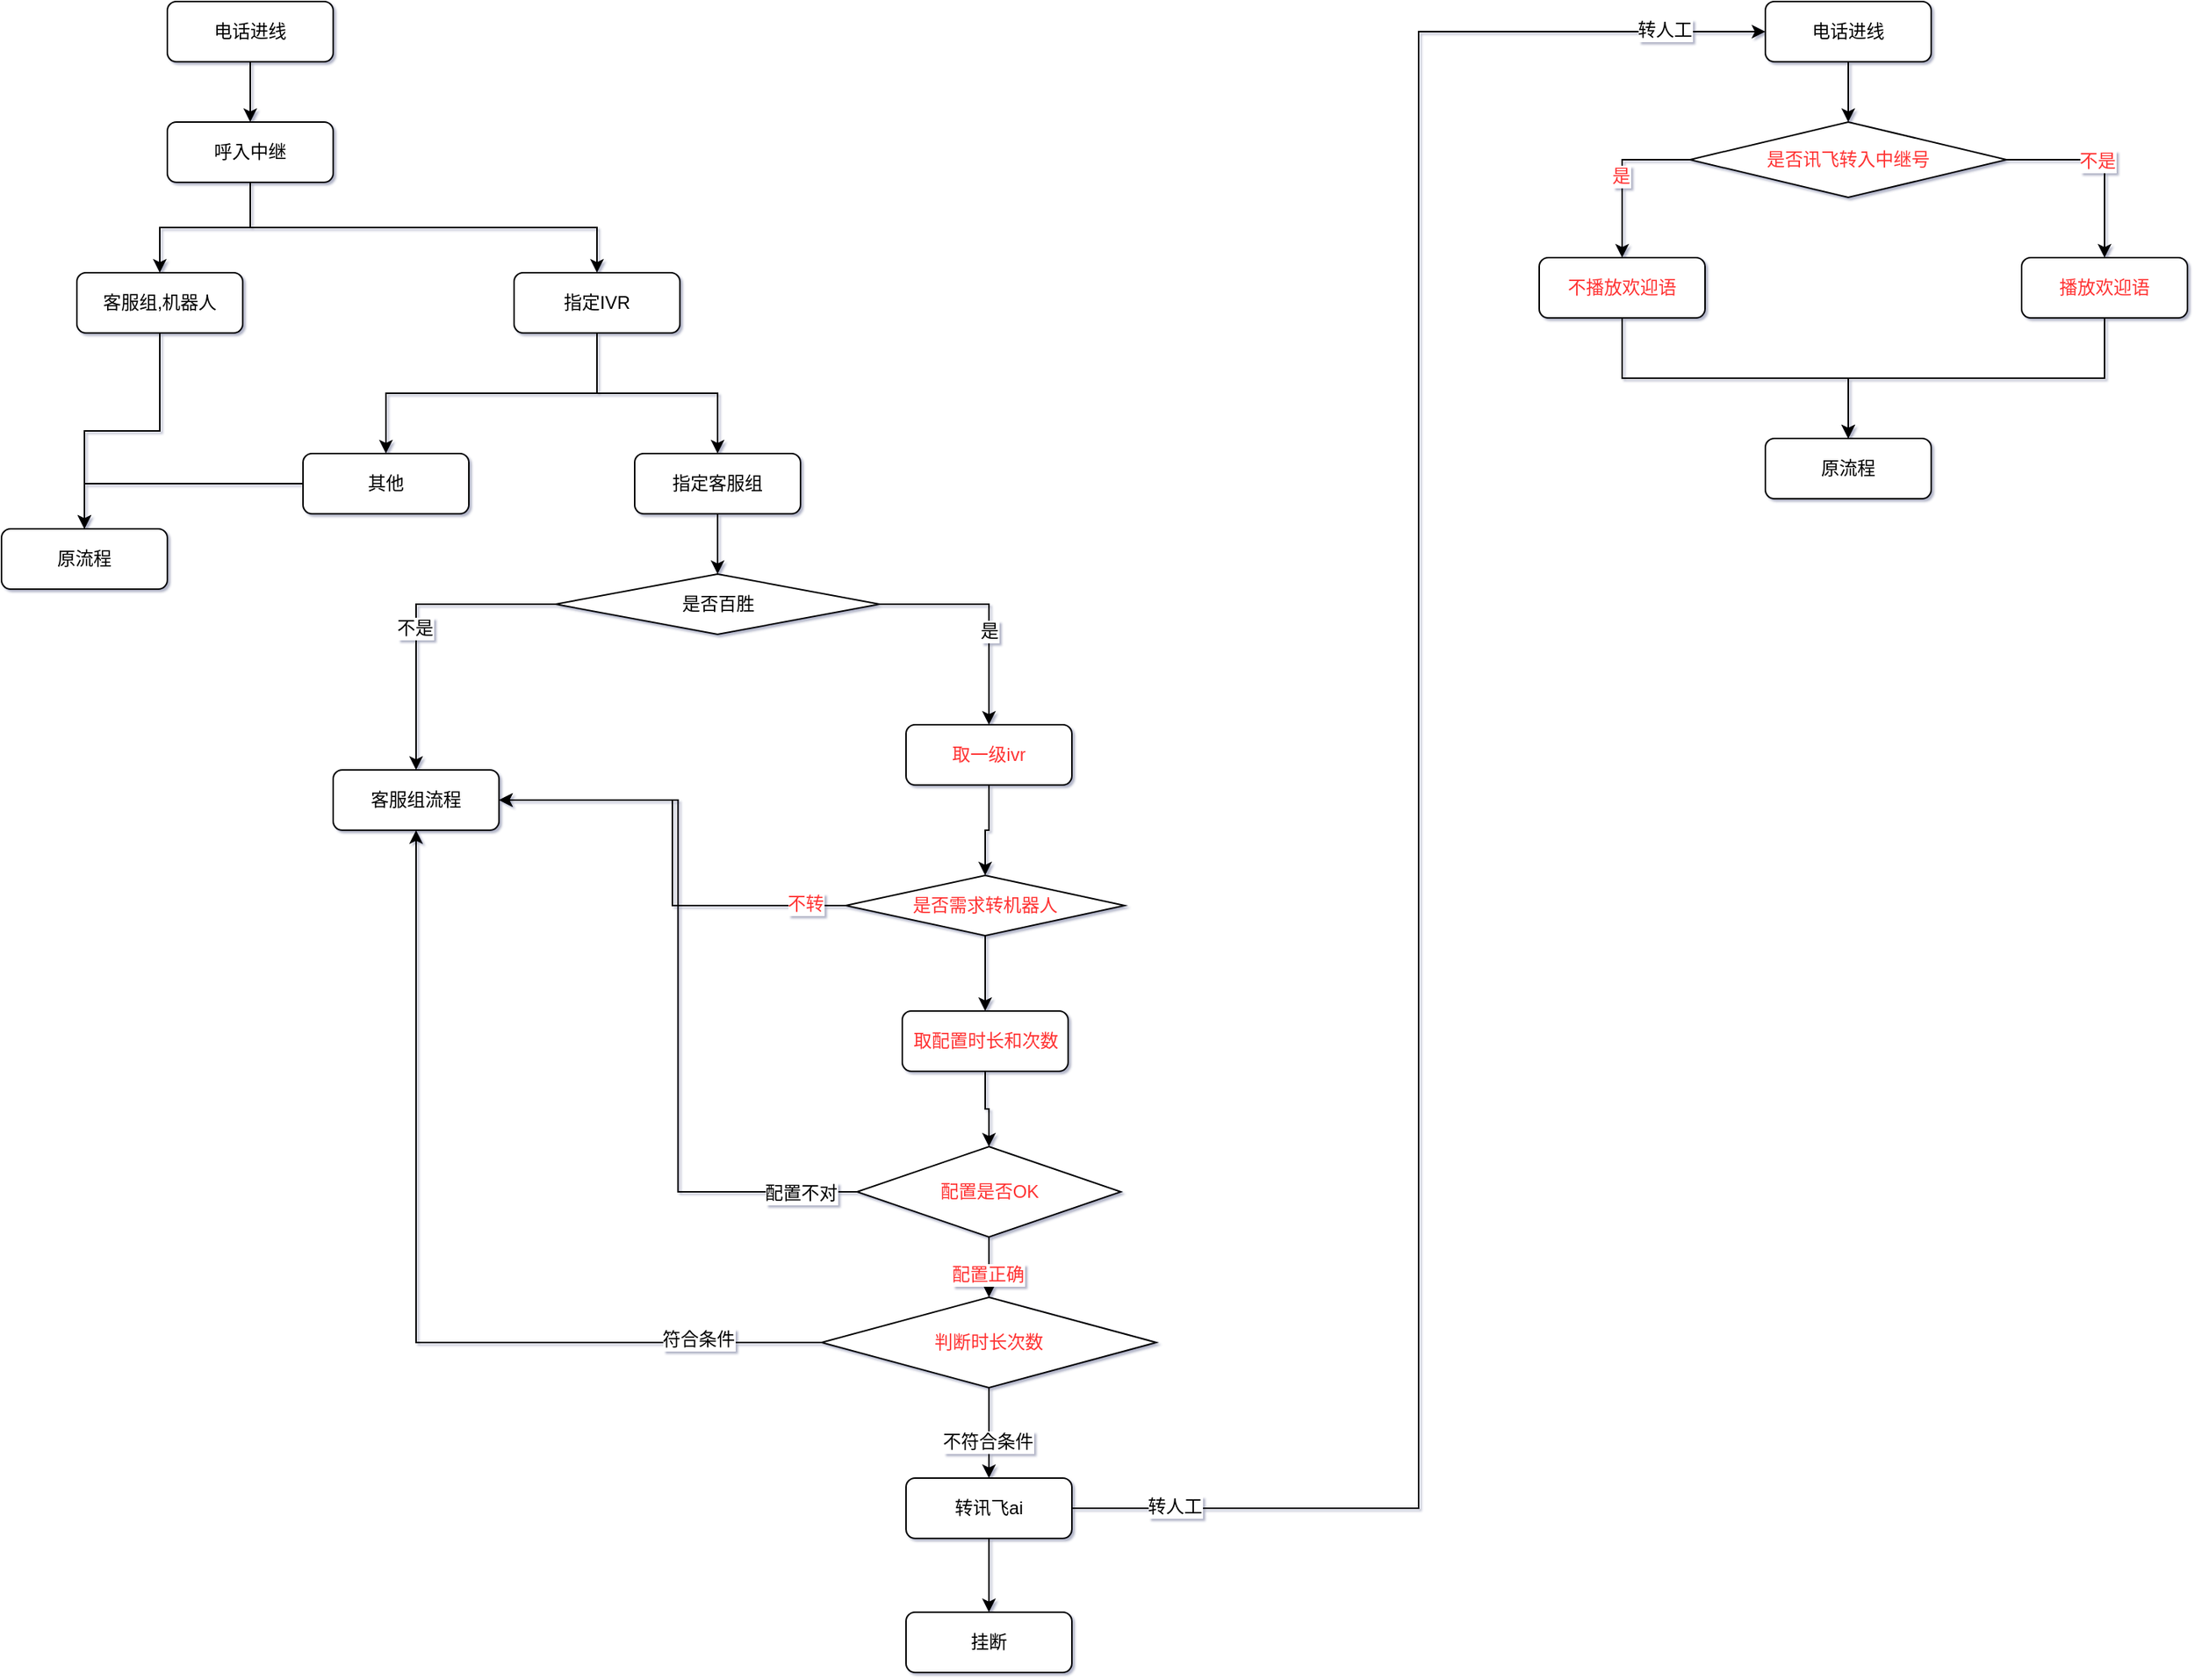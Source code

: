 <mxfile version="12.8.8" type="github">
  <diagram id="C5RBs43oDa-KdzZeNtuy" name="Page-1">
    <mxGraphModel dx="946" dy="614" grid="0" gridSize="10" guides="1" tooltips="1" connect="1" arrows="1" fold="1" page="0" pageScale="1" pageWidth="827" pageHeight="1169" math="0" shadow="1">
      <root>
        <mxCell id="WIyWlLk6GJQsqaUBKTNV-0" />
        <mxCell id="WIyWlLk6GJQsqaUBKTNV-1" parent="WIyWlLk6GJQsqaUBKTNV-0" />
        <mxCell id="DgwdJXA7-o1pG_H-G2qy-17" style="edgeStyle=orthogonalEdgeStyle;rounded=0;orthogonalLoop=1;jettySize=auto;html=1;entryX=0.5;entryY=0;entryDx=0;entryDy=0;" parent="WIyWlLk6GJQsqaUBKTNV-1" source="r4Hwn1u0T0DXnmL0rmY5-0" target="r4Hwn1u0T0DXnmL0rmY5-1" edge="1">
          <mxGeometry relative="1" as="geometry" />
        </mxCell>
        <mxCell id="r4Hwn1u0T0DXnmL0rmY5-0" value="电话进线" style="rounded=1;whiteSpace=wrap;html=1;" parent="WIyWlLk6GJQsqaUBKTNV-1" vertex="1">
          <mxGeometry x="140" y="100" width="110" height="40" as="geometry" />
        </mxCell>
        <mxCell id="DgwdJXA7-o1pG_H-G2qy-15" style="edgeStyle=orthogonalEdgeStyle;rounded=0;orthogonalLoop=1;jettySize=auto;html=1;entryX=0.5;entryY=0;entryDx=0;entryDy=0;" parent="WIyWlLk6GJQsqaUBKTNV-1" source="r4Hwn1u0T0DXnmL0rmY5-1" target="r4Hwn1u0T0DXnmL0rmY5-2" edge="1">
          <mxGeometry relative="1" as="geometry" />
        </mxCell>
        <mxCell id="DgwdJXA7-o1pG_H-G2qy-16" style="edgeStyle=orthogonalEdgeStyle;rounded=0;orthogonalLoop=1;jettySize=auto;html=1;exitX=0.5;exitY=1;exitDx=0;exitDy=0;" parent="WIyWlLk6GJQsqaUBKTNV-1" source="r4Hwn1u0T0DXnmL0rmY5-1" target="r4Hwn1u0T0DXnmL0rmY5-3" edge="1">
          <mxGeometry relative="1" as="geometry" />
        </mxCell>
        <mxCell id="r4Hwn1u0T0DXnmL0rmY5-1" value="呼入中继" style="rounded=1;whiteSpace=wrap;html=1;imageWidth=18;" parent="WIyWlLk6GJQsqaUBKTNV-1" vertex="1">
          <mxGeometry x="140" y="180" width="110" height="40" as="geometry" />
        </mxCell>
        <mxCell id="DgwdJXA7-o1pG_H-G2qy-14" style="edgeStyle=orthogonalEdgeStyle;rounded=0;orthogonalLoop=1;jettySize=auto;html=1;" parent="WIyWlLk6GJQsqaUBKTNV-1" source="r4Hwn1u0T0DXnmL0rmY5-2" target="r4Hwn1u0T0DXnmL0rmY5-4" edge="1">
          <mxGeometry relative="1" as="geometry" />
        </mxCell>
        <mxCell id="r4Hwn1u0T0DXnmL0rmY5-2" value="客服组,机器人" style="rounded=1;whiteSpace=wrap;html=1;imageWidth=18;" parent="WIyWlLk6GJQsqaUBKTNV-1" vertex="1">
          <mxGeometry x="80" y="280" width="110" height="40" as="geometry" />
        </mxCell>
        <mxCell id="DgwdJXA7-o1pG_H-G2qy-0" style="rounded=0;orthogonalLoop=1;jettySize=auto;html=1;entryX=0.5;entryY=0;entryDx=0;entryDy=0;exitX=0.5;exitY=1;exitDx=0;exitDy=0;edgeStyle=orthogonalEdgeStyle;" parent="WIyWlLk6GJQsqaUBKTNV-1" source="r4Hwn1u0T0DXnmL0rmY5-3" target="r4Hwn1u0T0DXnmL0rmY5-6" edge="1">
          <mxGeometry relative="1" as="geometry" />
        </mxCell>
        <mxCell id="DgwdJXA7-o1pG_H-G2qy-11" style="edgeStyle=orthogonalEdgeStyle;rounded=0;orthogonalLoop=1;jettySize=auto;html=1;entryX=0.5;entryY=0;entryDx=0;entryDy=0;exitX=0.5;exitY=1;exitDx=0;exitDy=0;" parent="WIyWlLk6GJQsqaUBKTNV-1" source="r4Hwn1u0T0DXnmL0rmY5-3" target="r4Hwn1u0T0DXnmL0rmY5-5" edge="1">
          <mxGeometry relative="1" as="geometry" />
        </mxCell>
        <mxCell id="r4Hwn1u0T0DXnmL0rmY5-3" value="指定IVR" style="rounded=1;whiteSpace=wrap;html=1;imageWidth=18;" parent="WIyWlLk6GJQsqaUBKTNV-1" vertex="1">
          <mxGeometry x="370" y="280" width="110" height="40" as="geometry" />
        </mxCell>
        <mxCell id="r4Hwn1u0T0DXnmL0rmY5-4" value="原流程" style="rounded=1;whiteSpace=wrap;html=1;imageWidth=18;" parent="WIyWlLk6GJQsqaUBKTNV-1" vertex="1">
          <mxGeometry x="30" y="450" width="110" height="40" as="geometry" />
        </mxCell>
        <mxCell id="DgwdJXA7-o1pG_H-G2qy-13" style="edgeStyle=orthogonalEdgeStyle;rounded=0;orthogonalLoop=1;jettySize=auto;html=1;" parent="WIyWlLk6GJQsqaUBKTNV-1" source="r4Hwn1u0T0DXnmL0rmY5-5" target="r4Hwn1u0T0DXnmL0rmY5-4" edge="1">
          <mxGeometry relative="1" as="geometry" />
        </mxCell>
        <mxCell id="r4Hwn1u0T0DXnmL0rmY5-5" value="其他" style="rounded=1;whiteSpace=wrap;html=1;imageWidth=18;" parent="WIyWlLk6GJQsqaUBKTNV-1" vertex="1">
          <mxGeometry x="230" y="400" width="110" height="40" as="geometry" />
        </mxCell>
        <mxCell id="DgwdJXA7-o1pG_H-G2qy-12" style="edgeStyle=orthogonalEdgeStyle;rounded=0;orthogonalLoop=1;jettySize=auto;html=1;exitX=0.5;exitY=1;exitDx=0;exitDy=0;entryX=0.5;entryY=0;entryDx=0;entryDy=0;" parent="WIyWlLk6GJQsqaUBKTNV-1" source="r4Hwn1u0T0DXnmL0rmY5-6" target="DgwdJXA7-o1pG_H-G2qy-4" edge="1">
          <mxGeometry relative="1" as="geometry" />
        </mxCell>
        <mxCell id="r4Hwn1u0T0DXnmL0rmY5-6" value="指定客服组" style="rounded=1;whiteSpace=wrap;html=1;imageWidth=18;" parent="WIyWlLk6GJQsqaUBKTNV-1" vertex="1">
          <mxGeometry x="450" y="400" width="110" height="40" as="geometry" />
        </mxCell>
        <mxCell id="DgwdJXA7-o1pG_H-G2qy-18" style="edgeStyle=orthogonalEdgeStyle;rounded=0;orthogonalLoop=1;jettySize=auto;html=1;entryX=0.5;entryY=0;entryDx=0;entryDy=0;fontColor=#FF3333;labelBorderColor=none;" parent="WIyWlLk6GJQsqaUBKTNV-1" source="DgwdJXA7-o1pG_H-G2qy-1" target="DgwdJXA7-o1pG_H-G2qy-10" edge="1">
          <mxGeometry relative="1" as="geometry" />
        </mxCell>
        <mxCell id="DgwdJXA7-o1pG_H-G2qy-1" value="取一级ivr" style="rounded=1;whiteSpace=wrap;html=1;imageWidth=18;fontColor=#FF3333;labelBorderColor=none;" parent="WIyWlLk6GJQsqaUBKTNV-1" vertex="1">
          <mxGeometry x="630" y="580" width="110" height="40" as="geometry" />
        </mxCell>
        <mxCell id="DgwdJXA7-o1pG_H-G2qy-6" style="edgeStyle=orthogonalEdgeStyle;rounded=0;orthogonalLoop=1;jettySize=auto;html=1;entryX=0.5;entryY=0;entryDx=0;entryDy=0;" parent="WIyWlLk6GJQsqaUBKTNV-1" source="DgwdJXA7-o1pG_H-G2qy-4" target="DgwdJXA7-o1pG_H-G2qy-5" edge="1">
          <mxGeometry relative="1" as="geometry" />
        </mxCell>
        <mxCell id="DgwdJXA7-o1pG_H-G2qy-7" value="不是" style="text;html=1;align=center;verticalAlign=middle;resizable=0;points=[];labelBackgroundColor=#ffffff;" parent="DgwdJXA7-o1pG_H-G2qy-6" vertex="1" connectable="0">
          <mxGeometry x="-0.086" y="16" relative="1" as="geometry">
            <mxPoint x="-17" y="16" as="offset" />
          </mxGeometry>
        </mxCell>
        <mxCell id="DgwdJXA7-o1pG_H-G2qy-8" style="edgeStyle=orthogonalEdgeStyle;rounded=0;orthogonalLoop=1;jettySize=auto;html=1;entryX=0.5;entryY=0;entryDx=0;entryDy=0;" parent="WIyWlLk6GJQsqaUBKTNV-1" source="DgwdJXA7-o1pG_H-G2qy-4" target="DgwdJXA7-o1pG_H-G2qy-1" edge="1">
          <mxGeometry relative="1" as="geometry" />
        </mxCell>
        <mxCell id="DgwdJXA7-o1pG_H-G2qy-9" value="是" style="text;html=1;align=center;verticalAlign=middle;resizable=0;points=[];labelBackgroundColor=#ffffff;" parent="DgwdJXA7-o1pG_H-G2qy-8" vertex="1" connectable="0">
          <mxGeometry x="-0.062" y="-18" relative="1" as="geometry">
            <mxPoint x="1" as="offset" />
          </mxGeometry>
        </mxCell>
        <mxCell id="DgwdJXA7-o1pG_H-G2qy-4" value="是否百胜" style="rhombus;whiteSpace=wrap;html=1;" parent="WIyWlLk6GJQsqaUBKTNV-1" vertex="1">
          <mxGeometry x="397.5" y="480" width="215" height="40" as="geometry" />
        </mxCell>
        <mxCell id="DgwdJXA7-o1pG_H-G2qy-5" value="客服组流程" style="rounded=1;whiteSpace=wrap;html=1;imageWidth=18;" parent="WIyWlLk6GJQsqaUBKTNV-1" vertex="1">
          <mxGeometry x="250" y="610" width="110" height="40" as="geometry" />
        </mxCell>
        <mxCell id="DgwdJXA7-o1pG_H-G2qy-19" style="edgeStyle=orthogonalEdgeStyle;rounded=0;orthogonalLoop=1;jettySize=auto;html=1;entryX=1;entryY=0.5;entryDx=0;entryDy=0;" parent="WIyWlLk6GJQsqaUBKTNV-1" source="DgwdJXA7-o1pG_H-G2qy-10" target="DgwdJXA7-o1pG_H-G2qy-5" edge="1">
          <mxGeometry relative="1" as="geometry" />
        </mxCell>
        <mxCell id="DgwdJXA7-o1pG_H-G2qy-35" value="不转" style="text;html=1;align=center;verticalAlign=middle;resizable=0;points=[];labelBackgroundColor=#ffffff;fontColor=#FF3333;labelBorderColor=none;" parent="DgwdJXA7-o1pG_H-G2qy-19" vertex="1" connectable="0">
          <mxGeometry x="-0.82" y="-1" relative="1" as="geometry">
            <mxPoint as="offset" />
          </mxGeometry>
        </mxCell>
        <mxCell id="DgwdJXA7-o1pG_H-G2qy-24" style="edgeStyle=orthogonalEdgeStyle;rounded=0;orthogonalLoop=1;jettySize=auto;html=1;entryX=0.5;entryY=0;entryDx=0;entryDy=0;fontColor=#FF3333;labelBorderColor=none;" parent="WIyWlLk6GJQsqaUBKTNV-1" source="DgwdJXA7-o1pG_H-G2qy-10" target="DgwdJXA7-o1pG_H-G2qy-23" edge="1">
          <mxGeometry relative="1" as="geometry" />
        </mxCell>
        <mxCell id="DgwdJXA7-o1pG_H-G2qy-10" value="是否需求转机器人" style="rhombus;whiteSpace=wrap;html=1;fontColor=#FF3333;labelBorderColor=none;" parent="WIyWlLk6GJQsqaUBKTNV-1" vertex="1">
          <mxGeometry x="590" y="680" width="185" height="40" as="geometry" />
        </mxCell>
        <mxCell id="DgwdJXA7-o1pG_H-G2qy-28" style="edgeStyle=orthogonalEdgeStyle;rounded=0;orthogonalLoop=1;jettySize=auto;html=1;fontColor=#FF3333;labelBorderColor=none;" parent="WIyWlLk6GJQsqaUBKTNV-1" source="DgwdJXA7-o1pG_H-G2qy-23" target="DgwdJXA7-o1pG_H-G2qy-25" edge="1">
          <mxGeometry relative="1" as="geometry" />
        </mxCell>
        <mxCell id="DgwdJXA7-o1pG_H-G2qy-23" value="取配置时长和次数" style="rounded=1;whiteSpace=wrap;html=1;imageWidth=18;fontColor=#FF3333;labelBorderColor=none;" parent="WIyWlLk6GJQsqaUBKTNV-1" vertex="1">
          <mxGeometry x="627.5" y="770" width="110" height="40" as="geometry" />
        </mxCell>
        <mxCell id="DgwdJXA7-o1pG_H-G2qy-26" style="edgeStyle=orthogonalEdgeStyle;rounded=0;orthogonalLoop=1;jettySize=auto;html=1;entryX=1;entryY=0.5;entryDx=0;entryDy=0;" parent="WIyWlLk6GJQsqaUBKTNV-1" source="DgwdJXA7-o1pG_H-G2qy-25" target="DgwdJXA7-o1pG_H-G2qy-5" edge="1">
          <mxGeometry relative="1" as="geometry" />
        </mxCell>
        <mxCell id="DgwdJXA7-o1pG_H-G2qy-34" value="配置不对" style="text;html=1;align=center;verticalAlign=middle;resizable=0;points=[];labelBackgroundColor=#ffffff;labelBorderColor=none;" parent="DgwdJXA7-o1pG_H-G2qy-26" vertex="1" connectable="0">
          <mxGeometry x="-0.845" y="1" relative="1" as="geometry">
            <mxPoint x="1" as="offset" />
          </mxGeometry>
        </mxCell>
        <mxCell id="DgwdJXA7-o1pG_H-G2qy-30" style="edgeStyle=orthogonalEdgeStyle;rounded=0;orthogonalLoop=1;jettySize=auto;html=1;fontColor=#FF3333;labelBorderColor=none;" parent="WIyWlLk6GJQsqaUBKTNV-1" source="DgwdJXA7-o1pG_H-G2qy-25" target="DgwdJXA7-o1pG_H-G2qy-29" edge="1">
          <mxGeometry relative="1" as="geometry" />
        </mxCell>
        <mxCell id="DgwdJXA7-o1pG_H-G2qy-31" value="配置正确" style="text;html=1;align=center;verticalAlign=middle;resizable=0;points=[];labelBackgroundColor=#ffffff;fontColor=#FF3333;labelBorderColor=none;" parent="DgwdJXA7-o1pG_H-G2qy-30" vertex="1" connectable="0">
          <mxGeometry x="0.26" y="-1" relative="1" as="geometry">
            <mxPoint as="offset" />
          </mxGeometry>
        </mxCell>
        <mxCell id="DgwdJXA7-o1pG_H-G2qy-25" value="配置是否OK" style="rhombus;whiteSpace=wrap;html=1;fontColor=#FF3333;labelBorderColor=none;" parent="WIyWlLk6GJQsqaUBKTNV-1" vertex="1">
          <mxGeometry x="597.5" y="860" width="175" height="60" as="geometry" />
        </mxCell>
        <mxCell id="DgwdJXA7-o1pG_H-G2qy-32" style="edgeStyle=orthogonalEdgeStyle;rounded=0;orthogonalLoop=1;jettySize=auto;html=1;entryX=0.5;entryY=1;entryDx=0;entryDy=0;" parent="WIyWlLk6GJQsqaUBKTNV-1" source="DgwdJXA7-o1pG_H-G2qy-29" target="DgwdJXA7-o1pG_H-G2qy-5" edge="1">
          <mxGeometry relative="1" as="geometry" />
        </mxCell>
        <mxCell id="DgwdJXA7-o1pG_H-G2qy-33" value="符合条件" style="text;html=1;align=center;verticalAlign=middle;resizable=0;points=[];labelBackgroundColor=#ffffff;" parent="DgwdJXA7-o1pG_H-G2qy-32" vertex="1" connectable="0">
          <mxGeometry x="-0.731" y="-2" relative="1" as="geometry">
            <mxPoint as="offset" />
          </mxGeometry>
        </mxCell>
        <mxCell id="DgwdJXA7-o1pG_H-G2qy-38" style="edgeStyle=orthogonalEdgeStyle;rounded=0;orthogonalLoop=1;jettySize=auto;html=1;entryX=0.5;entryY=0;entryDx=0;entryDy=0;" parent="WIyWlLk6GJQsqaUBKTNV-1" source="DgwdJXA7-o1pG_H-G2qy-29" target="DgwdJXA7-o1pG_H-G2qy-37" edge="1">
          <mxGeometry relative="1" as="geometry" />
        </mxCell>
        <mxCell id="DgwdJXA7-o1pG_H-G2qy-39" value="不符合条件" style="text;html=1;align=center;verticalAlign=middle;resizable=0;points=[];labelBackgroundColor=#ffffff;" parent="DgwdJXA7-o1pG_H-G2qy-38" vertex="1" connectable="0">
          <mxGeometry x="0.2" y="-1" relative="1" as="geometry">
            <mxPoint as="offset" />
          </mxGeometry>
        </mxCell>
        <mxCell id="DgwdJXA7-o1pG_H-G2qy-29" value="判断时长次数" style="rhombus;whiteSpace=wrap;html=1;fontColor=#FF3333;labelBorderColor=none;" parent="WIyWlLk6GJQsqaUBKTNV-1" vertex="1">
          <mxGeometry x="574" y="960" width="222" height="60" as="geometry" />
        </mxCell>
        <mxCell id="DgwdJXA7-o1pG_H-G2qy-45" style="edgeStyle=orthogonalEdgeStyle;rounded=0;orthogonalLoop=1;jettySize=auto;html=1;exitX=0.5;exitY=1;exitDx=0;exitDy=0;entryX=0.5;entryY=0;entryDx=0;entryDy=0;" parent="WIyWlLk6GJQsqaUBKTNV-1" source="DgwdJXA7-o1pG_H-G2qy-37" target="DgwdJXA7-o1pG_H-G2qy-44" edge="1">
          <mxGeometry relative="1" as="geometry" />
        </mxCell>
        <mxCell id="DgwdJXA7-o1pG_H-G2qy-46" style="edgeStyle=orthogonalEdgeStyle;rounded=0;orthogonalLoop=1;jettySize=auto;html=1;entryX=0;entryY=0.5;entryDx=0;entryDy=0;" parent="WIyWlLk6GJQsqaUBKTNV-1" source="DgwdJXA7-o1pG_H-G2qy-37" target="DgwdJXA7-o1pG_H-G2qy-40" edge="1">
          <mxGeometry relative="1" as="geometry" />
        </mxCell>
        <mxCell id="DgwdJXA7-o1pG_H-G2qy-47" value="转人工" style="text;html=1;align=center;verticalAlign=middle;resizable=0;points=[];labelBackgroundColor=#ffffff;" parent="DgwdJXA7-o1pG_H-G2qy-46" vertex="1" connectable="0">
          <mxGeometry x="-0.906" y="1" relative="1" as="geometry">
            <mxPoint as="offset" />
          </mxGeometry>
        </mxCell>
        <mxCell id="DgwdJXA7-o1pG_H-G2qy-48" value="转人工" style="text;html=1;align=center;verticalAlign=middle;resizable=0;points=[];labelBackgroundColor=#ffffff;" parent="DgwdJXA7-o1pG_H-G2qy-46" vertex="1" connectable="0">
          <mxGeometry x="0.906" y="1" relative="1" as="geometry">
            <mxPoint as="offset" />
          </mxGeometry>
        </mxCell>
        <mxCell id="DgwdJXA7-o1pG_H-G2qy-37" value="转讯飞ai" style="rounded=1;whiteSpace=wrap;html=1;imageWidth=18;" parent="WIyWlLk6GJQsqaUBKTNV-1" vertex="1">
          <mxGeometry x="630" y="1080" width="110" height="40" as="geometry" />
        </mxCell>
        <mxCell id="DgwdJXA7-o1pG_H-G2qy-43" style="edgeStyle=orthogonalEdgeStyle;rounded=0;orthogonalLoop=1;jettySize=auto;html=1;entryX=0.5;entryY=0;entryDx=0;entryDy=0;" parent="WIyWlLk6GJQsqaUBKTNV-1" source="DgwdJXA7-o1pG_H-G2qy-40" target="DgwdJXA7-o1pG_H-G2qy-42" edge="1">
          <mxGeometry relative="1" as="geometry" />
        </mxCell>
        <mxCell id="DgwdJXA7-o1pG_H-G2qy-40" value="电话进线" style="rounded=1;whiteSpace=wrap;html=1;" parent="WIyWlLk6GJQsqaUBKTNV-1" vertex="1">
          <mxGeometry x="1200" y="100" width="110" height="40" as="geometry" />
        </mxCell>
        <mxCell id="DgwdJXA7-o1pG_H-G2qy-53" style="edgeStyle=orthogonalEdgeStyle;rounded=0;orthogonalLoop=1;jettySize=auto;html=1;exitX=0;exitY=0.5;exitDx=0;exitDy=0;fontColor=#FF3333;" parent="WIyWlLk6GJQsqaUBKTNV-1" source="DgwdJXA7-o1pG_H-G2qy-42" target="DgwdJXA7-o1pG_H-G2qy-51" edge="1">
          <mxGeometry relative="1" as="geometry" />
        </mxCell>
        <mxCell id="DgwdJXA7-o1pG_H-G2qy-54" value="是" style="text;html=1;align=center;verticalAlign=middle;resizable=0;points=[];labelBackgroundColor=#ffffff;fontColor=#FF3333;" parent="DgwdJXA7-o1pG_H-G2qy-53" vertex="1" connectable="0">
          <mxGeometry x="-0.182" y="11" relative="1" as="geometry">
            <mxPoint x="-12" y="11" as="offset" />
          </mxGeometry>
        </mxCell>
        <mxCell id="DgwdJXA7-o1pG_H-G2qy-55" style="edgeStyle=orthogonalEdgeStyle;rounded=0;orthogonalLoop=1;jettySize=auto;html=1;entryX=0.5;entryY=0;entryDx=0;entryDy=0;fontColor=#FF3333;" parent="WIyWlLk6GJQsqaUBKTNV-1" source="DgwdJXA7-o1pG_H-G2qy-42" target="DgwdJXA7-o1pG_H-G2qy-52" edge="1">
          <mxGeometry relative="1" as="geometry" />
        </mxCell>
        <mxCell id="DgwdJXA7-o1pG_H-G2qy-56" value="不是" style="text;html=1;align=center;verticalAlign=middle;resizable=0;points=[];labelBackgroundColor=#ffffff;fontColor=#FF3333;" parent="DgwdJXA7-o1pG_H-G2qy-55" vertex="1" connectable="0">
          <mxGeometry x="-0.077" y="-1" relative="1" as="geometry">
            <mxPoint as="offset" />
          </mxGeometry>
        </mxCell>
        <mxCell id="DgwdJXA7-o1pG_H-G2qy-42" value="是否讯飞转入中继号" style="rhombus;whiteSpace=wrap;html=1;fontColor=#FF3333;" parent="WIyWlLk6GJQsqaUBKTNV-1" vertex="1">
          <mxGeometry x="1150" y="180" width="210" height="50" as="geometry" />
        </mxCell>
        <mxCell id="DgwdJXA7-o1pG_H-G2qy-44" value="挂断" style="rounded=1;whiteSpace=wrap;html=1;imageWidth=18;" parent="WIyWlLk6GJQsqaUBKTNV-1" vertex="1">
          <mxGeometry x="630" y="1169" width="110" height="40" as="geometry" />
        </mxCell>
        <mxCell id="DgwdJXA7-o1pG_H-G2qy-59" style="edgeStyle=orthogonalEdgeStyle;rounded=0;orthogonalLoop=1;jettySize=auto;html=1;entryX=0.5;entryY=0;entryDx=0;entryDy=0;exitX=0.5;exitY=1;exitDx=0;exitDy=0;" parent="WIyWlLk6GJQsqaUBKTNV-1" source="DgwdJXA7-o1pG_H-G2qy-51" target="DgwdJXA7-o1pG_H-G2qy-58" edge="1">
          <mxGeometry relative="1" as="geometry" />
        </mxCell>
        <mxCell id="DgwdJXA7-o1pG_H-G2qy-51" value="不播放欢迎语" style="rounded=1;whiteSpace=wrap;html=1;fontColor=#FF3333;" parent="WIyWlLk6GJQsqaUBKTNV-1" vertex="1">
          <mxGeometry x="1050" y="270" width="110" height="40" as="geometry" />
        </mxCell>
        <mxCell id="DgwdJXA7-o1pG_H-G2qy-60" style="edgeStyle=orthogonalEdgeStyle;rounded=0;orthogonalLoop=1;jettySize=auto;html=1;exitX=0.5;exitY=1;exitDx=0;exitDy=0;" parent="WIyWlLk6GJQsqaUBKTNV-1" source="DgwdJXA7-o1pG_H-G2qy-52" target="DgwdJXA7-o1pG_H-G2qy-58" edge="1">
          <mxGeometry relative="1" as="geometry" />
        </mxCell>
        <mxCell id="DgwdJXA7-o1pG_H-G2qy-52" value="播放欢迎语" style="rounded=1;whiteSpace=wrap;html=1;fontColor=#FF3333;" parent="WIyWlLk6GJQsqaUBKTNV-1" vertex="1">
          <mxGeometry x="1370" y="270" width="110" height="40" as="geometry" />
        </mxCell>
        <mxCell id="DgwdJXA7-o1pG_H-G2qy-58" value="原流程" style="rounded=1;whiteSpace=wrap;html=1;" parent="WIyWlLk6GJQsqaUBKTNV-1" vertex="1">
          <mxGeometry x="1200" y="390" width="110" height="40" as="geometry" />
        </mxCell>
      </root>
    </mxGraphModel>
  </diagram>
</mxfile>

